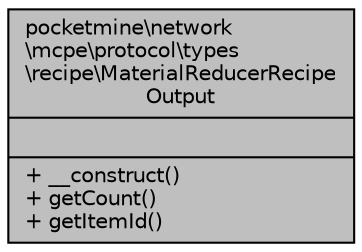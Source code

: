 digraph "pocketmine\network\mcpe\protocol\types\recipe\MaterialReducerRecipeOutput"
{
 // INTERACTIVE_SVG=YES
 // LATEX_PDF_SIZE
  edge [fontname="Helvetica",fontsize="10",labelfontname="Helvetica",labelfontsize="10"];
  node [fontname="Helvetica",fontsize="10",shape=record];
  Node1 [label="{pocketmine\\network\l\\mcpe\\protocol\\types\l\\recipe\\MaterialReducerRecipe\lOutput\n||+ __construct()\l+ getCount()\l+ getItemId()\l}",height=0.2,width=0.4,color="black", fillcolor="grey75", style="filled", fontcolor="black",tooltip=" "];
}

